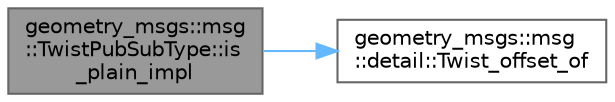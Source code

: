 digraph "geometry_msgs::msg::TwistPubSubType::is_plain_impl"
{
 // INTERACTIVE_SVG=YES
 // LATEX_PDF_SIZE
  bgcolor="transparent";
  edge [fontname=Helvetica,fontsize=10,labelfontname=Helvetica,labelfontsize=10];
  node [fontname=Helvetica,fontsize=10,shape=box,height=0.2,width=0.4];
  rankdir="LR";
  Node1 [id="Node000001",label="geometry_msgs::msg\l::TwistPubSubType::is\l_plain_impl",height=0.2,width=0.4,color="gray40", fillcolor="grey60", style="filled", fontcolor="black",tooltip=" "];
  Node1 -> Node2 [id="edge1_Node000001_Node000002",color="steelblue1",style="solid",tooltip=" "];
  Node2 [id="Node000002",label="geometry_msgs::msg\l::detail::Twist_offset_of",height=0.2,width=0.4,color="grey40", fillcolor="white", style="filled",URL="$d6/dea/namespacegeometry__msgs_1_1msg_1_1detail.html#a9d8769bd89a9ca30bb54a8d887a8f304",tooltip=" "];
}
